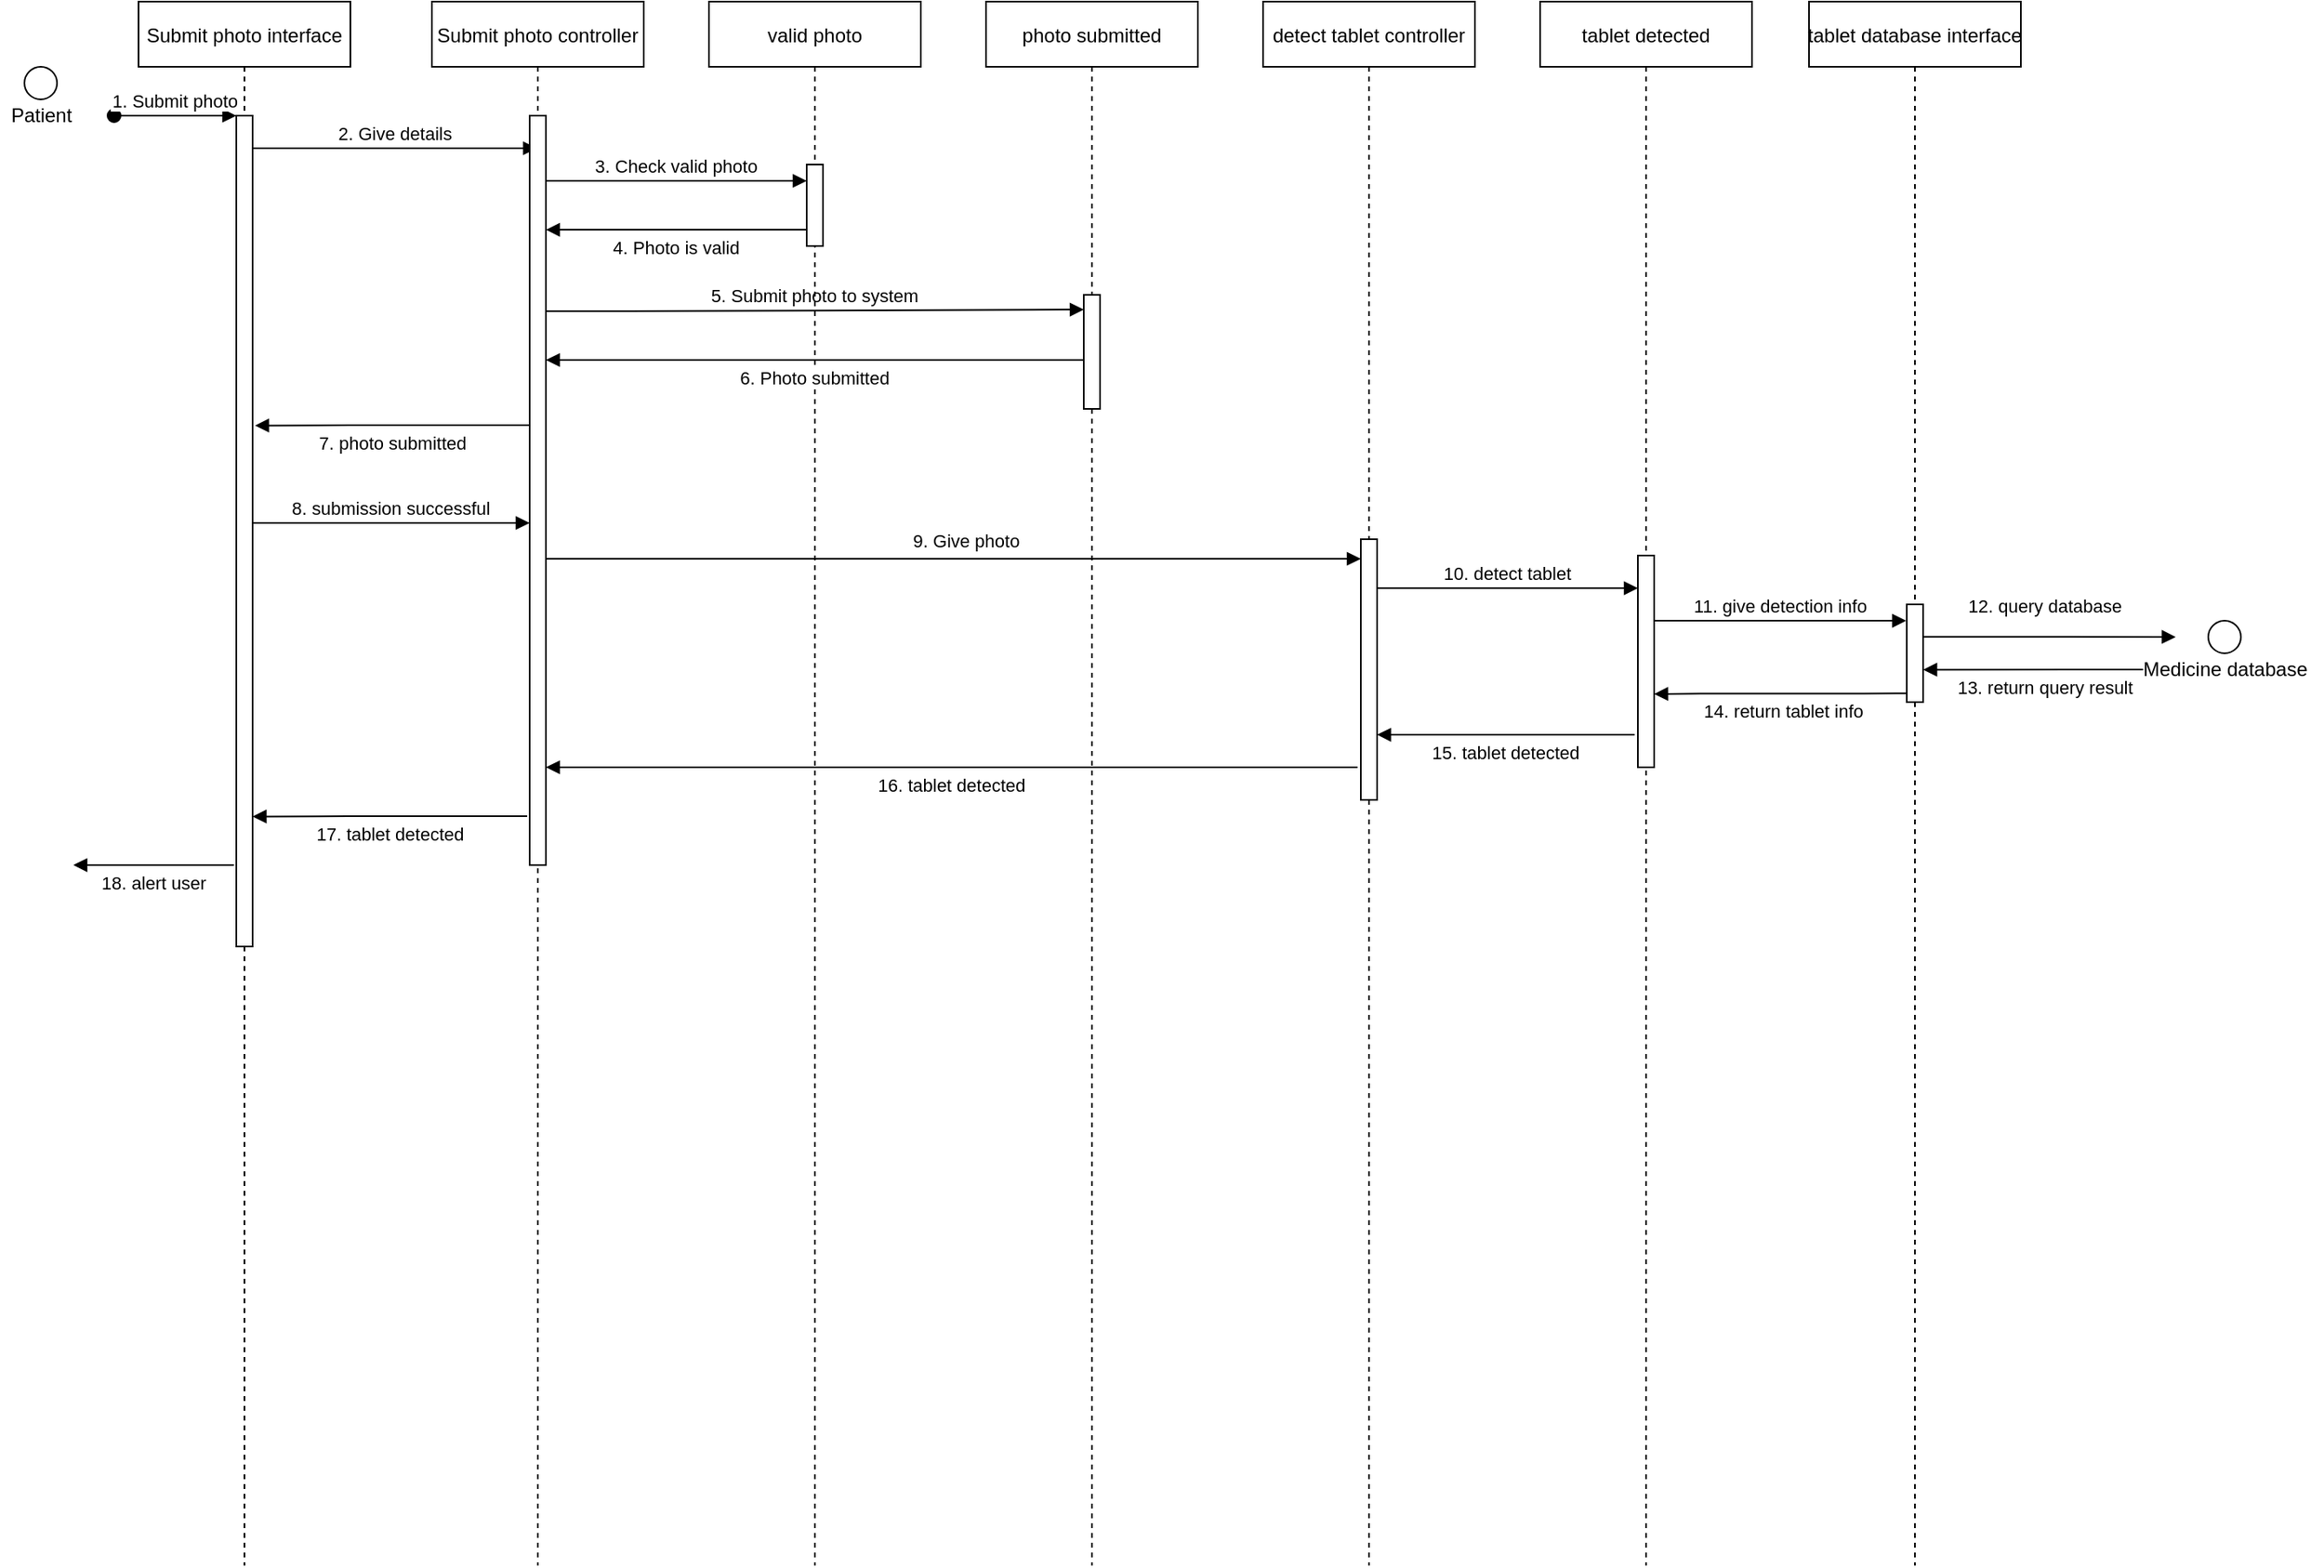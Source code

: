 <mxfile version="15.8.3" type="github">
  <diagram id="kgpKYQtTHZ0yAKxKKP6v" name="Page-1">
    <mxGraphModel dx="1426" dy="764" grid="1" gridSize="10" guides="1" tooltips="1" connect="1" arrows="1" fold="1" page="1" pageScale="1" pageWidth="850" pageHeight="1100" math="0" shadow="0">
      <root>
        <mxCell id="0" />
        <mxCell id="1" parent="0" />
        <mxCell id="3nuBFxr9cyL0pnOWT2aG-1" value="Submit photo interface" style="shape=umlLifeline;perimeter=lifelinePerimeter;container=1;collapsible=0;recursiveResize=0;rounded=0;shadow=0;strokeWidth=1;" parent="1" vertex="1">
          <mxGeometry x="120" y="80" width="130" height="960" as="geometry" />
        </mxCell>
        <mxCell id="3nuBFxr9cyL0pnOWT2aG-2" value="" style="points=[];perimeter=orthogonalPerimeter;rounded=0;shadow=0;strokeWidth=1;" parent="3nuBFxr9cyL0pnOWT2aG-1" vertex="1">
          <mxGeometry x="60" y="70" width="10" height="510" as="geometry" />
        </mxCell>
        <mxCell id="3nuBFxr9cyL0pnOWT2aG-3" value="1. Submit photo" style="verticalAlign=bottom;startArrow=oval;endArrow=block;startSize=8;shadow=0;strokeWidth=1;" parent="3nuBFxr9cyL0pnOWT2aG-1" target="3nuBFxr9cyL0pnOWT2aG-2" edge="1">
          <mxGeometry relative="1" as="geometry">
            <mxPoint x="-15" y="70" as="sourcePoint" />
          </mxGeometry>
        </mxCell>
        <mxCell id="3nuBFxr9cyL0pnOWT2aG-8" value="2. Give details" style="verticalAlign=bottom;endArrow=block;shadow=0;strokeWidth=1;" parent="1" source="3nuBFxr9cyL0pnOWT2aG-2" target="3-osx-DNCofoeE45nd6k-5" edge="1">
          <mxGeometry relative="1" as="geometry">
            <mxPoint x="275" y="160" as="sourcePoint" />
            <mxPoint x="345" y="160" as="targetPoint" />
            <Array as="points">
              <mxPoint x="240" y="170" />
              <mxPoint x="340" y="170" />
            </Array>
          </mxGeometry>
        </mxCell>
        <mxCell id="3-osx-DNCofoeE45nd6k-5" value="Submit photo controller" style="shape=umlLifeline;perimeter=lifelinePerimeter;container=1;collapsible=0;recursiveResize=0;rounded=0;shadow=0;strokeWidth=1;" parent="1" vertex="1">
          <mxGeometry x="300" y="80" width="130" height="960" as="geometry" />
        </mxCell>
        <mxCell id="3-osx-DNCofoeE45nd6k-6" value="" style="points=[];perimeter=orthogonalPerimeter;rounded=0;shadow=0;strokeWidth=1;" parent="3-osx-DNCofoeE45nd6k-5" vertex="1">
          <mxGeometry x="60" y="70" width="10" height="460" as="geometry" />
        </mxCell>
        <mxCell id="3-osx-DNCofoeE45nd6k-42" value="3. Check valid photo" style="verticalAlign=bottom;endArrow=block;shadow=0;strokeWidth=1;" parent="3-osx-DNCofoeE45nd6k-5" target="3-osx-DNCofoeE45nd6k-9" edge="1">
          <mxGeometry relative="1" as="geometry">
            <mxPoint x="70" y="110" as="sourcePoint" />
            <mxPoint x="220" y="110" as="targetPoint" />
            <Array as="points">
              <mxPoint x="110" y="110" />
              <mxPoint x="210" y="110" />
            </Array>
          </mxGeometry>
        </mxCell>
        <mxCell id="3-osx-DNCofoeE45nd6k-55" value="5. Submit photo to system" style="verticalAlign=bottom;endArrow=block;shadow=0;strokeWidth=1;entryX=0;entryY=0.129;entryDx=0;entryDy=0;entryPerimeter=0;" parent="3-osx-DNCofoeE45nd6k-5" target="3-osx-DNCofoeE45nd6k-24" edge="1">
          <mxGeometry relative="1" as="geometry">
            <mxPoint x="70" y="190.05" as="sourcePoint" />
            <mxPoint x="230" y="190.0" as="targetPoint" />
            <Array as="points">
              <mxPoint x="110" y="190.05" />
            </Array>
          </mxGeometry>
        </mxCell>
        <mxCell id="3-osx-DNCofoeE45nd6k-8" value="valid photo" style="shape=umlLifeline;perimeter=lifelinePerimeter;container=1;collapsible=0;recursiveResize=0;rounded=0;shadow=0;strokeWidth=1;" parent="1" vertex="1">
          <mxGeometry x="470" y="80" width="130" height="960" as="geometry" />
        </mxCell>
        <mxCell id="3-osx-DNCofoeE45nd6k-9" value="" style="points=[];perimeter=orthogonalPerimeter;rounded=0;shadow=0;strokeWidth=1;" parent="3-osx-DNCofoeE45nd6k-8" vertex="1">
          <mxGeometry x="60" y="100" width="10" height="50" as="geometry" />
        </mxCell>
        <mxCell id="3-osx-DNCofoeE45nd6k-23" value="photo submitted" style="shape=umlLifeline;perimeter=lifelinePerimeter;container=1;collapsible=0;recursiveResize=0;rounded=0;shadow=0;strokeWidth=1;" parent="1" vertex="1">
          <mxGeometry x="640" y="80" width="130" height="960" as="geometry" />
        </mxCell>
        <mxCell id="3-osx-DNCofoeE45nd6k-24" value="" style="points=[];perimeter=orthogonalPerimeter;rounded=0;shadow=0;strokeWidth=1;" parent="3-osx-DNCofoeE45nd6k-23" vertex="1">
          <mxGeometry x="60" y="180" width="10" height="70" as="geometry" />
        </mxCell>
        <mxCell id="3-osx-DNCofoeE45nd6k-57" value="6. Photo submitted" style="verticalAlign=bottom;endArrow=block;shadow=0;strokeWidth=1;" parent="3-osx-DNCofoeE45nd6k-23" edge="1">
          <mxGeometry y="20" relative="1" as="geometry">
            <mxPoint x="60" y="220" as="sourcePoint" />
            <mxPoint x="-270" y="220" as="targetPoint" />
            <Array as="points">
              <mxPoint x="40" y="220.05" />
              <mxPoint x="-60" y="220.05" />
            </Array>
            <mxPoint as="offset" />
          </mxGeometry>
        </mxCell>
        <mxCell id="3-osx-DNCofoeE45nd6k-68" value="16. tablet detected" style="verticalAlign=bottom;endArrow=block;shadow=0;strokeWidth=1;" parent="3-osx-DNCofoeE45nd6k-23" edge="1">
          <mxGeometry y="20" relative="1" as="geometry">
            <mxPoint x="228" y="470" as="sourcePoint" />
            <mxPoint x="-270" y="470" as="targetPoint" />
            <Array as="points">
              <mxPoint x="208" y="470.05" />
              <mxPoint x="108" y="470.05" />
            </Array>
            <mxPoint as="offset" />
          </mxGeometry>
        </mxCell>
        <mxCell id="3-osx-DNCofoeE45nd6k-26" value="detect tablet controller" style="shape=umlLifeline;perimeter=lifelinePerimeter;container=1;collapsible=0;recursiveResize=0;rounded=0;shadow=0;strokeWidth=1;" parent="1" vertex="1">
          <mxGeometry x="810" y="80" width="130" height="960" as="geometry" />
        </mxCell>
        <mxCell id="3-osx-DNCofoeE45nd6k-27" value="" style="points=[];perimeter=orthogonalPerimeter;rounded=0;shadow=0;strokeWidth=1;" parent="3-osx-DNCofoeE45nd6k-26" vertex="1">
          <mxGeometry x="60" y="330" width="10" height="160" as="geometry" />
        </mxCell>
        <mxCell id="3-osx-DNCofoeE45nd6k-28" value="tablet detected" style="shape=umlLifeline;perimeter=lifelinePerimeter;container=1;collapsible=0;recursiveResize=0;rounded=0;shadow=0;strokeWidth=1;" parent="1" vertex="1">
          <mxGeometry x="980" y="80" width="130" height="960" as="geometry" />
        </mxCell>
        <mxCell id="3-osx-DNCofoeE45nd6k-29" value="" style="points=[];perimeter=orthogonalPerimeter;rounded=0;shadow=0;strokeWidth=1;" parent="3-osx-DNCofoeE45nd6k-28" vertex="1">
          <mxGeometry x="60" y="340" width="10" height="130" as="geometry" />
        </mxCell>
        <mxCell id="3-osx-DNCofoeE45nd6k-65" value="14. return tablet info" style="verticalAlign=bottom;endArrow=block;shadow=0;strokeWidth=1;" parent="3-osx-DNCofoeE45nd6k-28" edge="1">
          <mxGeometry y="20" relative="1" as="geometry">
            <mxPoint x="228.48" y="424.66" as="sourcePoint" />
            <mxPoint x="70" y="425" as="targetPoint" />
            <Array as="points">
              <mxPoint x="208.48" y="424.71" />
              <mxPoint x="108.48" y="424.71" />
            </Array>
            <mxPoint as="offset" />
          </mxGeometry>
        </mxCell>
        <mxCell id="3-osx-DNCofoeE45nd6k-30" value="tablet database interface" style="shape=umlLifeline;perimeter=lifelinePerimeter;container=1;collapsible=0;recursiveResize=0;rounded=0;shadow=0;strokeWidth=1;" parent="1" vertex="1">
          <mxGeometry x="1145" y="80" width="130" height="960" as="geometry" />
        </mxCell>
        <mxCell id="3-osx-DNCofoeE45nd6k-31" value="" style="points=[];perimeter=orthogonalPerimeter;rounded=0;shadow=0;strokeWidth=1;" parent="3-osx-DNCofoeE45nd6k-30" vertex="1">
          <mxGeometry x="60" y="370" width="10" height="60" as="geometry" />
        </mxCell>
        <mxCell id="3-osx-DNCofoeE45nd6k-37" value="" style="ellipse;whiteSpace=wrap;html=1;aspect=fixed;" parent="1" vertex="1">
          <mxGeometry x="50" y="120" width="20" height="20" as="geometry" />
        </mxCell>
        <mxCell id="3-osx-DNCofoeE45nd6k-39" value="Patient" style="text;html=1;align=center;verticalAlign=middle;resizable=0;points=[];autosize=1;strokeColor=none;fillColor=none;" parent="1" vertex="1">
          <mxGeometry x="35" y="140" width="50" height="20" as="geometry" />
        </mxCell>
        <mxCell id="3-osx-DNCofoeE45nd6k-48" value="4. Photo is valid" style="verticalAlign=bottom;endArrow=block;shadow=0;strokeWidth=1;entryX=0;entryY=0.105;entryDx=0;entryDy=0;entryPerimeter=0;" parent="1" edge="1">
          <mxGeometry y="20" relative="1" as="geometry">
            <mxPoint x="530" y="220" as="sourcePoint" />
            <mxPoint x="370" y="220.05" as="targetPoint" />
            <Array as="points">
              <mxPoint x="510" y="220.05" />
              <mxPoint x="410" y="220.05" />
            </Array>
            <mxPoint as="offset" />
          </mxGeometry>
        </mxCell>
        <mxCell id="3-osx-DNCofoeE45nd6k-58" value="7. photo submitted" style="verticalAlign=bottom;endArrow=block;shadow=0;strokeWidth=1;entryX=1.152;entryY=0.373;entryDx=0;entryDy=0;entryPerimeter=0;" parent="1" target="3nuBFxr9cyL0pnOWT2aG-2" edge="1">
          <mxGeometry y="20" relative="1" as="geometry">
            <mxPoint x="360" y="340" as="sourcePoint" />
            <mxPoint x="200" y="340" as="targetPoint" />
            <Array as="points">
              <mxPoint x="340" y="340.05" />
              <mxPoint x="240" y="340.05" />
            </Array>
            <mxPoint as="offset" />
          </mxGeometry>
        </mxCell>
        <mxCell id="3-osx-DNCofoeE45nd6k-60" value="8. submission successful" style="verticalAlign=bottom;endArrow=block;shadow=0;strokeWidth=1;" parent="1" edge="1">
          <mxGeometry relative="1" as="geometry">
            <mxPoint x="190" y="400" as="sourcePoint" />
            <mxPoint x="360" y="400" as="targetPoint" />
            <Array as="points">
              <mxPoint x="340" y="400" />
            </Array>
          </mxGeometry>
        </mxCell>
        <mxCell id="3-osx-DNCofoeE45nd6k-61" value="9. Give photo" style="verticalAlign=bottom;endArrow=block;shadow=0;strokeWidth=1;" parent="1" edge="1">
          <mxGeometry x="0.031" y="2" relative="1" as="geometry">
            <mxPoint x="370" y="422.02" as="sourcePoint" />
            <mxPoint x="870" y="422" as="targetPoint" />
            <Array as="points">
              <mxPoint x="410" y="422.02" />
            </Array>
            <mxPoint as="offset" />
          </mxGeometry>
        </mxCell>
        <mxCell id="3-osx-DNCofoeE45nd6k-62" value="10. detect tablet" style="verticalAlign=bottom;endArrow=block;shadow=0;strokeWidth=1;entryX=0;entryY=0.105;entryDx=0;entryDy=0;entryPerimeter=0;" parent="1" edge="1">
          <mxGeometry relative="1" as="geometry">
            <mxPoint x="880.0" y="440.05" as="sourcePoint" />
            <mxPoint x="1040.0" y="440" as="targetPoint" />
            <Array as="points">
              <mxPoint x="920" y="440.05" />
              <mxPoint x="1020" y="440.05" />
            </Array>
          </mxGeometry>
        </mxCell>
        <mxCell id="3-osx-DNCofoeE45nd6k-63" value="11. give detection info" style="verticalAlign=bottom;endArrow=block;shadow=0;strokeWidth=1;entryX=-0.039;entryY=0.167;entryDx=0;entryDy=0;entryPerimeter=0;" parent="1" target="3-osx-DNCofoeE45nd6k-31" edge="1">
          <mxGeometry relative="1" as="geometry">
            <mxPoint x="1050.0" y="460.05" as="sourcePoint" />
            <mxPoint x="1200" y="460" as="targetPoint" />
            <Array as="points">
              <mxPoint x="1090" y="460.05" />
              <mxPoint x="1190" y="460.05" />
            </Array>
          </mxGeometry>
        </mxCell>
        <mxCell id="3-osx-DNCofoeE45nd6k-66" value="15. tablet detected" style="verticalAlign=bottom;endArrow=block;shadow=0;strokeWidth=1;" parent="1" edge="1">
          <mxGeometry y="20" relative="1" as="geometry">
            <mxPoint x="1038" y="530.0" as="sourcePoint" />
            <mxPoint x="880" y="530" as="targetPoint" />
            <Array as="points">
              <mxPoint x="1018" y="530.05" />
              <mxPoint x="918" y="530.05" />
            </Array>
            <mxPoint as="offset" />
          </mxGeometry>
        </mxCell>
        <mxCell id="3-osx-DNCofoeE45nd6k-69" value="" style="ellipse;whiteSpace=wrap;html=1;aspect=fixed;" parent="1" vertex="1">
          <mxGeometry x="1390" y="460" width="20" height="20" as="geometry" />
        </mxCell>
        <mxCell id="3-osx-DNCofoeE45nd6k-70" value="Medicine database" style="text;html=1;align=center;verticalAlign=middle;resizable=0;points=[];autosize=1;strokeColor=none;fillColor=none;" parent="1" vertex="1">
          <mxGeometry x="1340" y="480" width="120" height="20" as="geometry" />
        </mxCell>
        <mxCell id="3-osx-DNCofoeE45nd6k-72" value="12. query database" style="verticalAlign=bottom;endArrow=block;shadow=0;strokeWidth=1;" parent="1" edge="1">
          <mxGeometry x="-0.035" y="10" relative="1" as="geometry">
            <mxPoint x="1215.39" y="469.83" as="sourcePoint" />
            <mxPoint x="1370" y="470" as="targetPoint" />
            <Array as="points">
              <mxPoint x="1255.39" y="469.83" />
            </Array>
            <mxPoint as="offset" />
          </mxGeometry>
        </mxCell>
        <mxCell id="3-osx-DNCofoeE45nd6k-74" value="13. return query result" style="verticalAlign=bottom;endArrow=block;shadow=0;strokeWidth=1;entryX=1.006;entryY=0.668;entryDx=0;entryDy=0;entryPerimeter=0;" parent="1" target="3-osx-DNCofoeE45nd6k-31" edge="1">
          <mxGeometry x="-0.111" y="20" relative="1" as="geometry">
            <mxPoint x="1350" y="490" as="sourcePoint" />
            <mxPoint x="1220" y="490" as="targetPoint" />
            <Array as="points" />
            <mxPoint as="offset" />
          </mxGeometry>
        </mxCell>
        <mxCell id="3-osx-DNCofoeE45nd6k-76" value="17. tablet detected" style="verticalAlign=bottom;endArrow=block;shadow=0;strokeWidth=1;entryX=1.152;entryY=0.373;entryDx=0;entryDy=0;entryPerimeter=0;" parent="1" edge="1">
          <mxGeometry y="20" relative="1" as="geometry">
            <mxPoint x="358.48" y="580" as="sourcePoint" />
            <mxPoint x="190.0" y="580.23" as="targetPoint" />
            <Array as="points">
              <mxPoint x="338.48" y="580.05" />
              <mxPoint x="238.48" y="580.05" />
            </Array>
            <mxPoint as="offset" />
          </mxGeometry>
        </mxCell>
        <mxCell id="9shs9m1-fXO9_7qLBYZC-3" value="18. alert user" style="verticalAlign=bottom;endArrow=block;shadow=0;strokeWidth=1;" edge="1" parent="1">
          <mxGeometry y="20" relative="1" as="geometry">
            <mxPoint x="178.48" y="610" as="sourcePoint" />
            <mxPoint x="80" y="610" as="targetPoint" />
            <Array as="points">
              <mxPoint x="158.48" y="610.05" />
            </Array>
            <mxPoint as="offset" />
          </mxGeometry>
        </mxCell>
      </root>
    </mxGraphModel>
  </diagram>
</mxfile>
